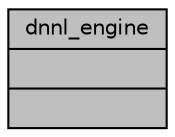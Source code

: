 digraph "dnnl_engine"
{
 // LATEX_PDF_SIZE
  edge [fontname="Helvetica",fontsize="10",labelfontname="Helvetica",labelfontsize="10"];
  node [fontname="Helvetica",fontsize="10",shape=record];
  Node1 [label="{dnnl_engine\n||}",height=0.2,width=0.4,color="black", fillcolor="grey75", style="filled", fontcolor="black",tooltip="An opaque structure to describe an engine."];
}
